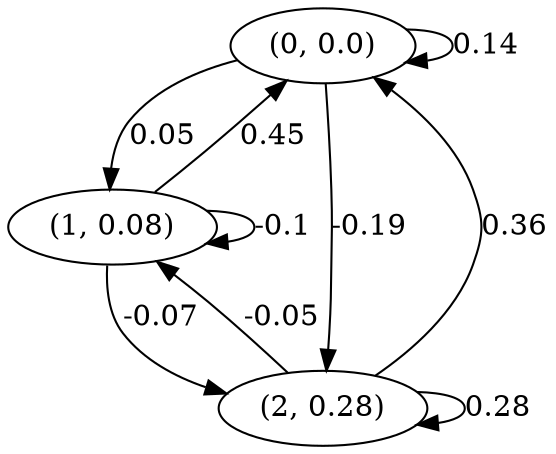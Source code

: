 digraph {
    0 [ label = "(0, 0.0)" ]
    1 [ label = "(1, 0.08)" ]
    2 [ label = "(2, 0.28)" ]
    0 -> 0 [ label = "0.14" ]
    1 -> 1 [ label = "-0.1" ]
    2 -> 2 [ label = "0.28" ]
    1 -> 0 [ label = "0.45" ]
    2 -> 0 [ label = "0.36" ]
    0 -> 1 [ label = "0.05" ]
    2 -> 1 [ label = "-0.05" ]
    0 -> 2 [ label = "-0.19" ]
    1 -> 2 [ label = "-0.07" ]
}

